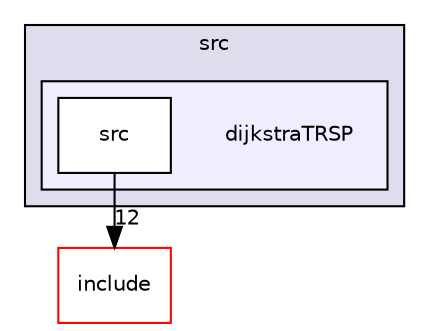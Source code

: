 digraph "/home/vicky/pgrouting/pgrouting/pgrouting/src/dijkstraTRSP" {
  compound=true
  node [ fontsize="10", fontname="Helvetica"];
  edge [ labelfontsize="10", labelfontname="Helvetica"];
  subgraph clusterdir_68267d1309a1af8e8297ef4c3efbcdba {
    graph [ bgcolor="#ddddee", pencolor="black", label="src" fontname="Helvetica", fontsize="10", URL="dir_68267d1309a1af8e8297ef4c3efbcdba.html"]
  subgraph clusterdir_6d52892230f406acf536b76cd747a045 {
    graph [ bgcolor="#eeeeff", pencolor="black", label="" URL="dir_6d52892230f406acf536b76cd747a045.html"];
    dir_6d52892230f406acf536b76cd747a045 [shape=plaintext label="dijkstraTRSP"];
    dir_a580a254cae11fbc0ba7dc2b6c07a1c8 [shape=box label="src" color="black" fillcolor="white" style="filled" URL="dir_a580a254cae11fbc0ba7dc2b6c07a1c8.html"];
  }
  }
  dir_d44c64559bbebec7f509842c48db8b23 [shape=box label="include" fillcolor="white" style="filled" color="red" URL="dir_d44c64559bbebec7f509842c48db8b23.html"];
  dir_a580a254cae11fbc0ba7dc2b6c07a1c8->dir_d44c64559bbebec7f509842c48db8b23 [headlabel="12", labeldistance=1.5 headhref="dir_000053_000000.html"];
}
